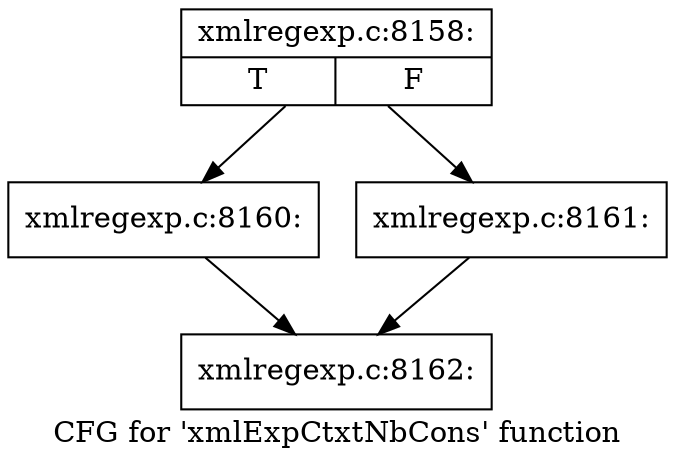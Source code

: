 digraph "CFG for 'xmlExpCtxtNbCons' function" {
	label="CFG for 'xmlExpCtxtNbCons' function";

	Node0x3a37970 [shape=record,label="{xmlregexp.c:8158:|{<s0>T|<s1>F}}"];
	Node0x3a37970 -> Node0x3a37b50;
	Node0x3a37970 -> Node0x3a37ba0;
	Node0x3a37b50 [shape=record,label="{xmlregexp.c:8160:}"];
	Node0x3a37b50 -> Node0x3a36bd0;
	Node0x3a37ba0 [shape=record,label="{xmlregexp.c:8161:}"];
	Node0x3a37ba0 -> Node0x3a36bd0;
	Node0x3a36bd0 [shape=record,label="{xmlregexp.c:8162:}"];
}
